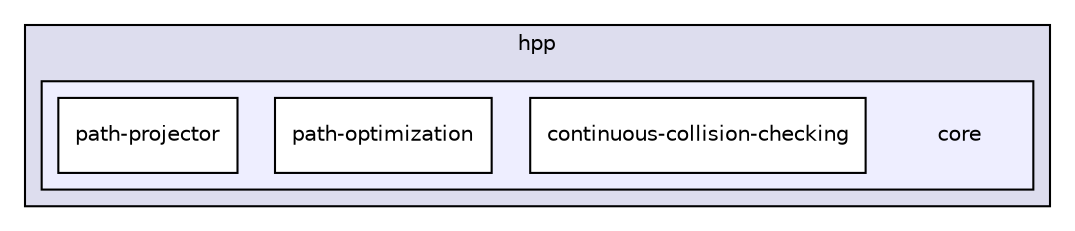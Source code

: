 digraph "core" {
  compound=true
  node [ fontsize="10", fontname="Helvetica"];
  edge [ labelfontsize="10", labelfontname="Helvetica"];
  subgraph clusterdir_58f73ae806e877104677532599ce1087 {
    graph [ bgcolor="#ddddee", pencolor="black", label="hpp" fontname="Helvetica", fontsize="10", URL="dir_58f73ae806e877104677532599ce1087.html"]
  subgraph clusterdir_ec650033a5a388847ed11d275b2baf5d {
    graph [ bgcolor="#eeeeff", pencolor="black", label="" URL="dir_ec650033a5a388847ed11d275b2baf5d.html"];
    dir_ec650033a5a388847ed11d275b2baf5d [shape=plaintext label="core"];
    dir_18ce1bb5988d0a282ed15803cca1e7e7 [shape=box label="continuous-collision-checking" color="black" fillcolor="white" style="filled" URL="dir_18ce1bb5988d0a282ed15803cca1e7e7.html"];
    dir_94df271f7ea3fe29fb2c1936dc1f06c3 [shape=box label="path-optimization" color="black" fillcolor="white" style="filled" URL="dir_94df271f7ea3fe29fb2c1936dc1f06c3.html"];
    dir_028d11586595818a08773d91a75bb709 [shape=box label="path-projector" color="black" fillcolor="white" style="filled" URL="dir_028d11586595818a08773d91a75bb709.html"];
  }
  }
}
